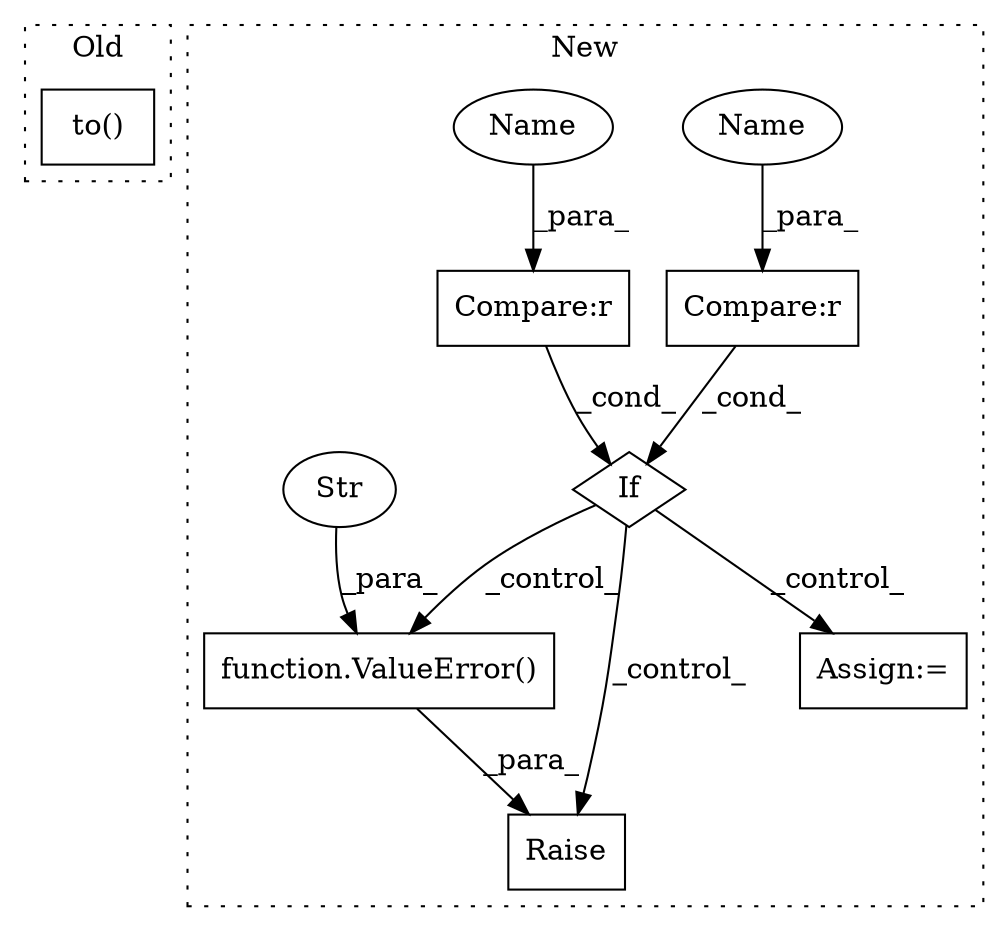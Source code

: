 digraph G {
subgraph cluster0 {
1 [label="to()" a="75" s="7298,7333" l="24,1" shape="box"];
label = "Old";
style="dotted";
}
subgraph cluster1 {
2 [label="Raise" a="91" s="7174" l="6" shape="box"];
3 [label="If" a="96" s="7131" l="3" shape="diamond"];
4 [label="Compare:r" a="40" s="7149" l="11" shape="box"];
5 [label="function.ValueError()" a="75" s="7180,7262" l="11,1" shape="box"];
6 [label="Str" a="66" s="7191" l="71" shape="ellipse"];
7 [label="Compare:r" a="40" s="7134" l="11" shape="box"];
8 [label="Assign:=" a="68" s="7625" l="3" shape="box"];
9 [label="Name" a="87" s="7156" l="4" shape="ellipse"];
10 [label="Name" a="87" s="7141" l="4" shape="ellipse"];
label = "New";
style="dotted";
}
3 -> 5 [label="_control_"];
3 -> 8 [label="_control_"];
3 -> 2 [label="_control_"];
4 -> 3 [label="_cond_"];
5 -> 2 [label="_para_"];
6 -> 5 [label="_para_"];
7 -> 3 [label="_cond_"];
9 -> 4 [label="_para_"];
10 -> 7 [label="_para_"];
}